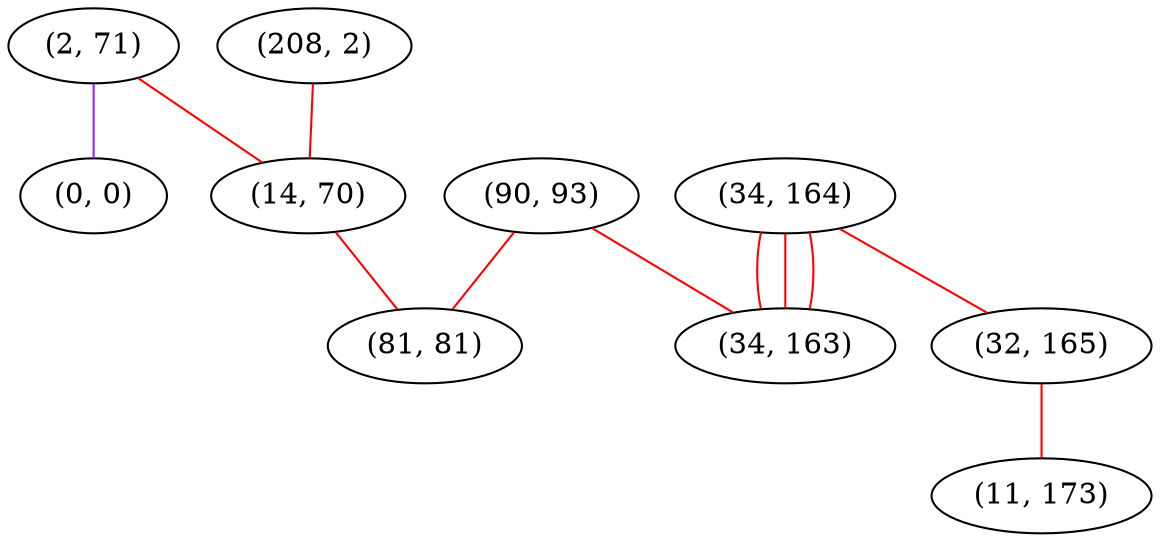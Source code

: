 graph "" {
"(2, 71)";
"(0, 0)";
"(34, 164)";
"(90, 93)";
"(208, 2)";
"(14, 70)";
"(34, 163)";
"(32, 165)";
"(81, 81)";
"(11, 173)";
"(2, 71)" -- "(0, 0)"  [color=purple, key=0, weight=4];
"(2, 71)" -- "(14, 70)"  [color=red, key=0, weight=1];
"(34, 164)" -- "(32, 165)"  [color=red, key=0, weight=1];
"(34, 164)" -- "(34, 163)"  [color=red, key=0, weight=1];
"(34, 164)" -- "(34, 163)"  [color=red, key=1, weight=1];
"(34, 164)" -- "(34, 163)"  [color=red, key=2, weight=1];
"(90, 93)" -- "(34, 163)"  [color=red, key=0, weight=1];
"(90, 93)" -- "(81, 81)"  [color=red, key=0, weight=1];
"(208, 2)" -- "(14, 70)"  [color=red, key=0, weight=1];
"(14, 70)" -- "(81, 81)"  [color=red, key=0, weight=1];
"(32, 165)" -- "(11, 173)"  [color=red, key=0, weight=1];
}
